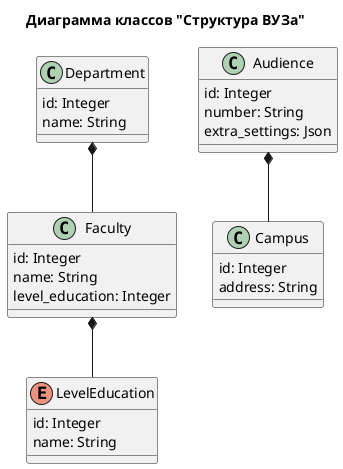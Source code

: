 @startuml university

title "Диаграмма классов "Структура ВУЗа""

enum LevelEducation {
    ' Уровень образования
    id: Integer
    name: String
}

class Faculty {
    ' Факультет
    id: Integer
    name: String
    level_education: Integer
}

class Department {
    ' Кафедра
    id: Integer
    name: String

}

class Campus {
    ' Корпус
    id: Integer
    address: String
}

class Audience {
    ' Аудитория
    id: Integer
    number: String
    extra_settings: Json
}

' Объявление отношений подсистемы
Audience *-- Campus
Department *-- Faculty
Faculty *-- LevelEducation

@enduml
